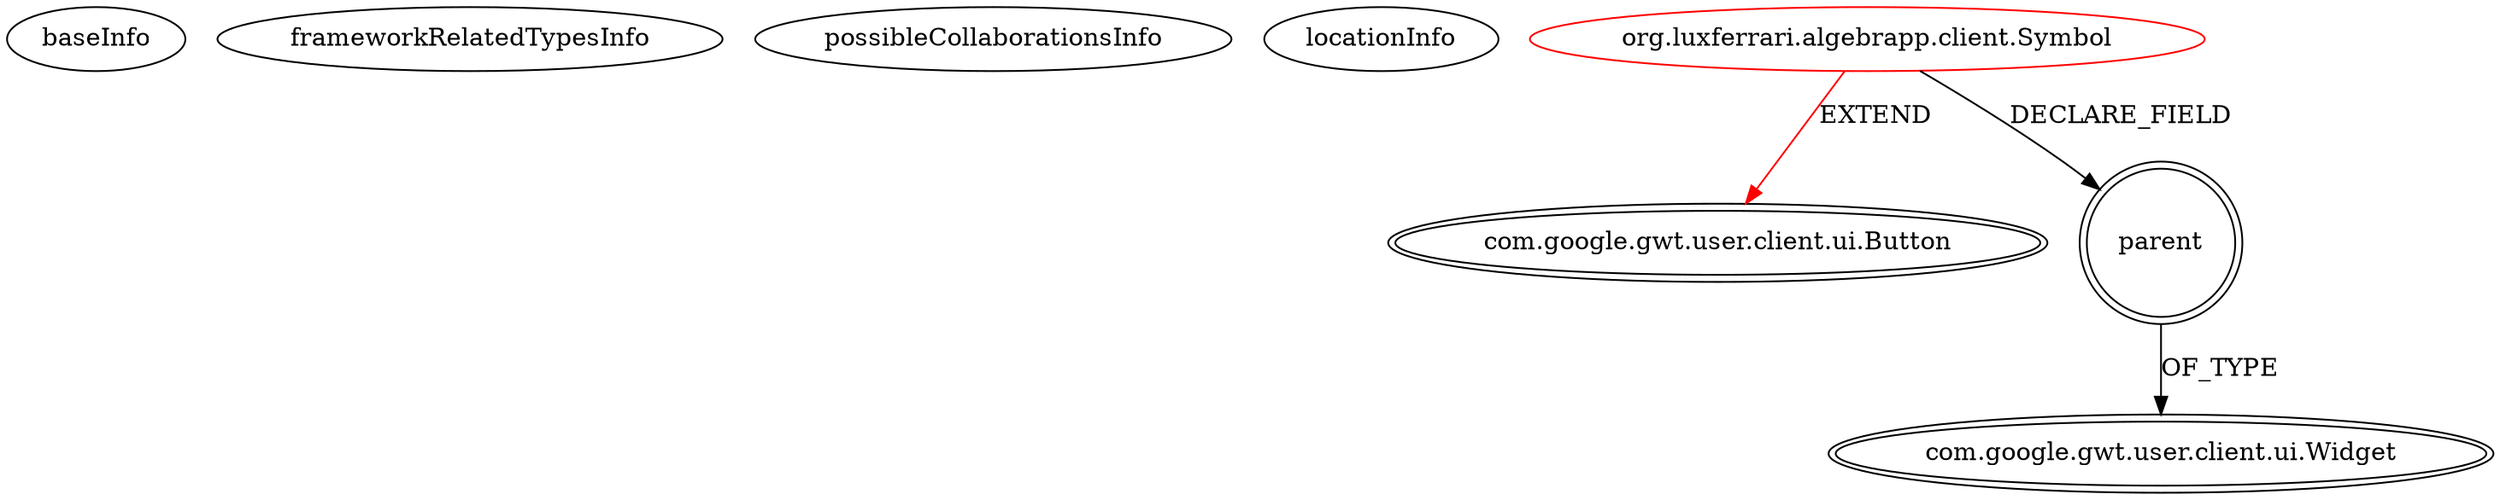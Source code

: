 digraph {
baseInfo[graphId=3662,category="extension_graph",isAnonymous=false,possibleRelation=false]
frameworkRelatedTypesInfo[0="com.google.gwt.user.client.ui.Button"]
possibleCollaborationsInfo[]
locationInfo[projectName="luxferrari-AlgebrApp",filePath="/luxferrari-AlgebrApp/AlgebrApp-master/AlgebrApp/src/org/luxferrari/algebrapp/client/Symbol.java",contextSignature="Symbol",graphId="3662"]
0[label="org.luxferrari.algebrapp.client.Symbol",vertexType="ROOT_CLIENT_CLASS_DECLARATION",isFrameworkType=false,color=red]
1[label="com.google.gwt.user.client.ui.Button",vertexType="FRAMEWORK_CLASS_TYPE",isFrameworkType=true,peripheries=2]
2[label="parent",vertexType="FIELD_DECLARATION",isFrameworkType=true,peripheries=2,shape=circle]
3[label="com.google.gwt.user.client.ui.Widget",vertexType="FRAMEWORK_CLASS_TYPE",isFrameworkType=true,peripheries=2]
0->1[label="EXTEND",color=red]
0->2[label="DECLARE_FIELD"]
2->3[label="OF_TYPE"]
}
